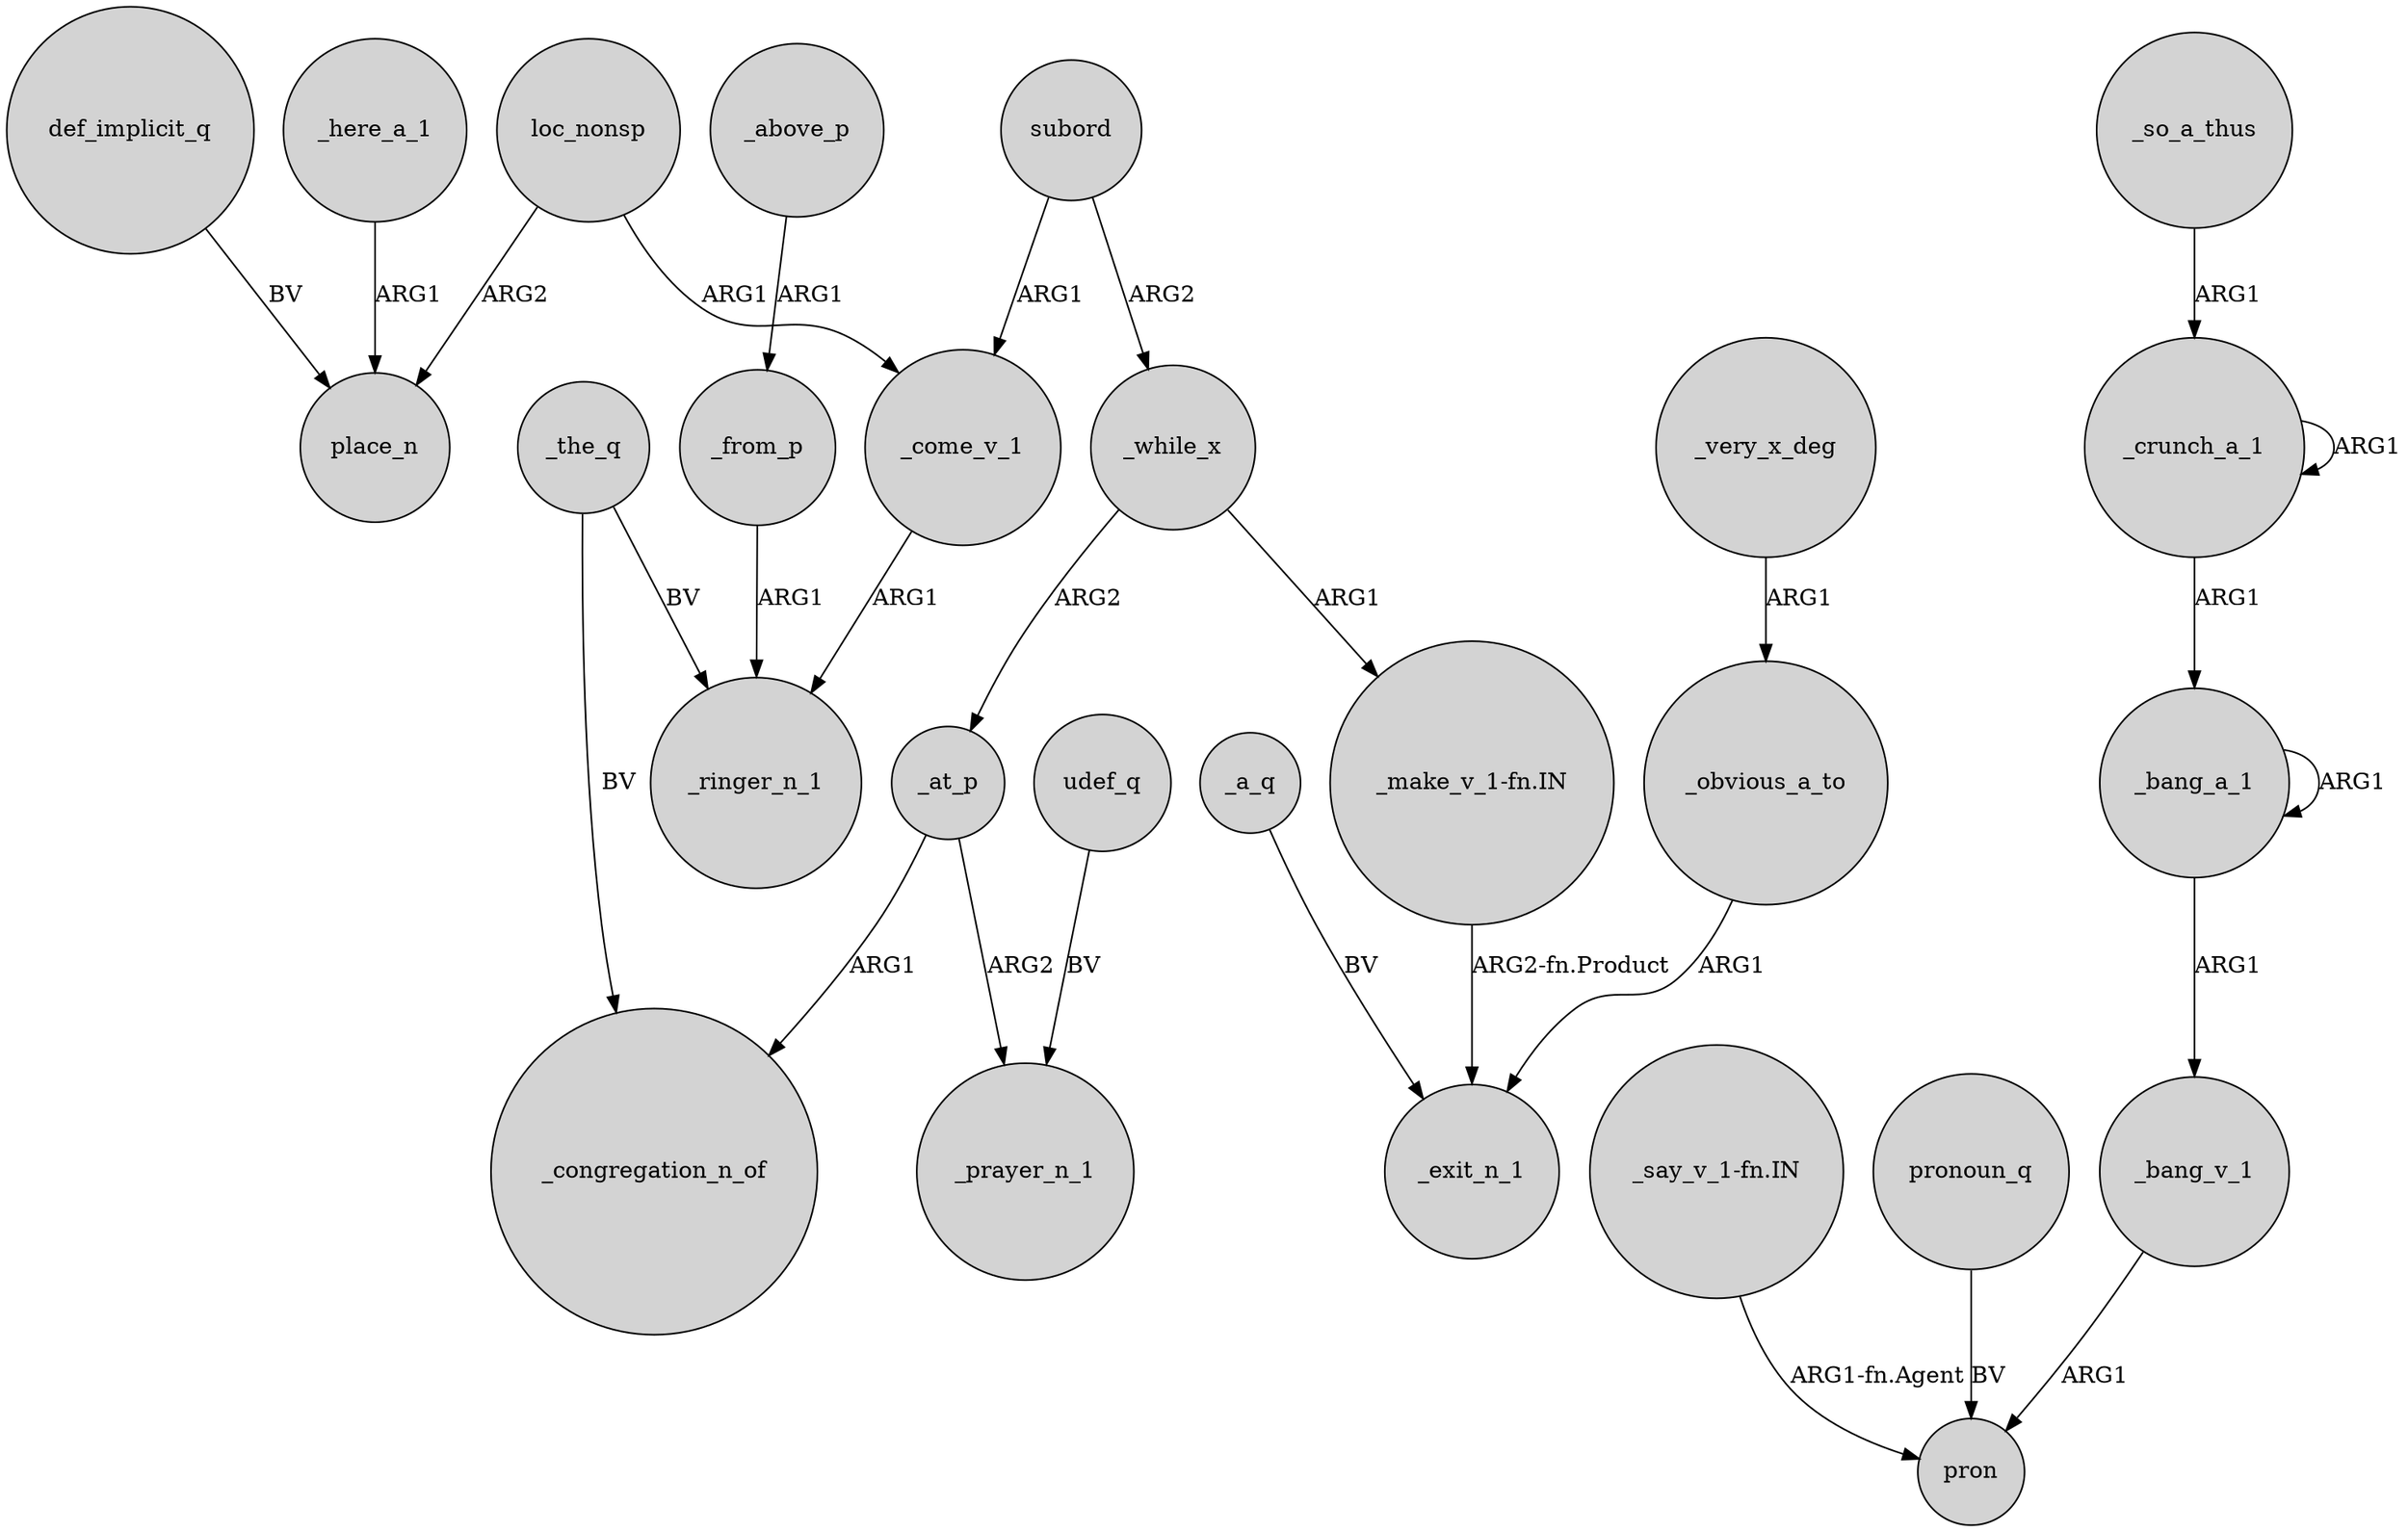 digraph {
	node [shape=circle style=filled]
	_here_a_1 -> place_n [label=ARG1]
	_from_p -> _ringer_n_1 [label=ARG1]
	"_make_v_1-fn.IN" -> _exit_n_1 [label="ARG2-fn.Product"]
	_the_q -> _congregation_n_of [label=BV]
	_obvious_a_to -> _exit_n_1 [label=ARG1]
	subord -> _come_v_1 [label=ARG1]
	"_say_v_1-fn.IN" -> pron [label="ARG1-fn.Agent"]
	_crunch_a_1 -> _bang_a_1 [label=ARG1]
	def_implicit_q -> place_n [label=BV]
	subord -> _while_x [label=ARG2]
	loc_nonsp -> _come_v_1 [label=ARG1]
	_bang_a_1 -> _bang_a_1 [label=ARG1]
	_so_a_thus -> _crunch_a_1 [label=ARG1]
	_crunch_a_1 -> _crunch_a_1 [label=ARG1]
	_above_p -> _from_p [label=ARG1]
	pronoun_q -> pron [label=BV]
	_while_x -> "_make_v_1-fn.IN" [label=ARG1]
	_come_v_1 -> _ringer_n_1 [label=ARG1]
	_while_x -> _at_p [label=ARG2]
	udef_q -> _prayer_n_1 [label=BV]
	_a_q -> _exit_n_1 [label=BV]
	_at_p -> _prayer_n_1 [label=ARG2]
	_very_x_deg -> _obvious_a_to [label=ARG1]
	_bang_a_1 -> _bang_v_1 [label=ARG1]
	_the_q -> _ringer_n_1 [label=BV]
	loc_nonsp -> place_n [label=ARG2]
	_at_p -> _congregation_n_of [label=ARG1]
	_bang_v_1 -> pron [label=ARG1]
}
